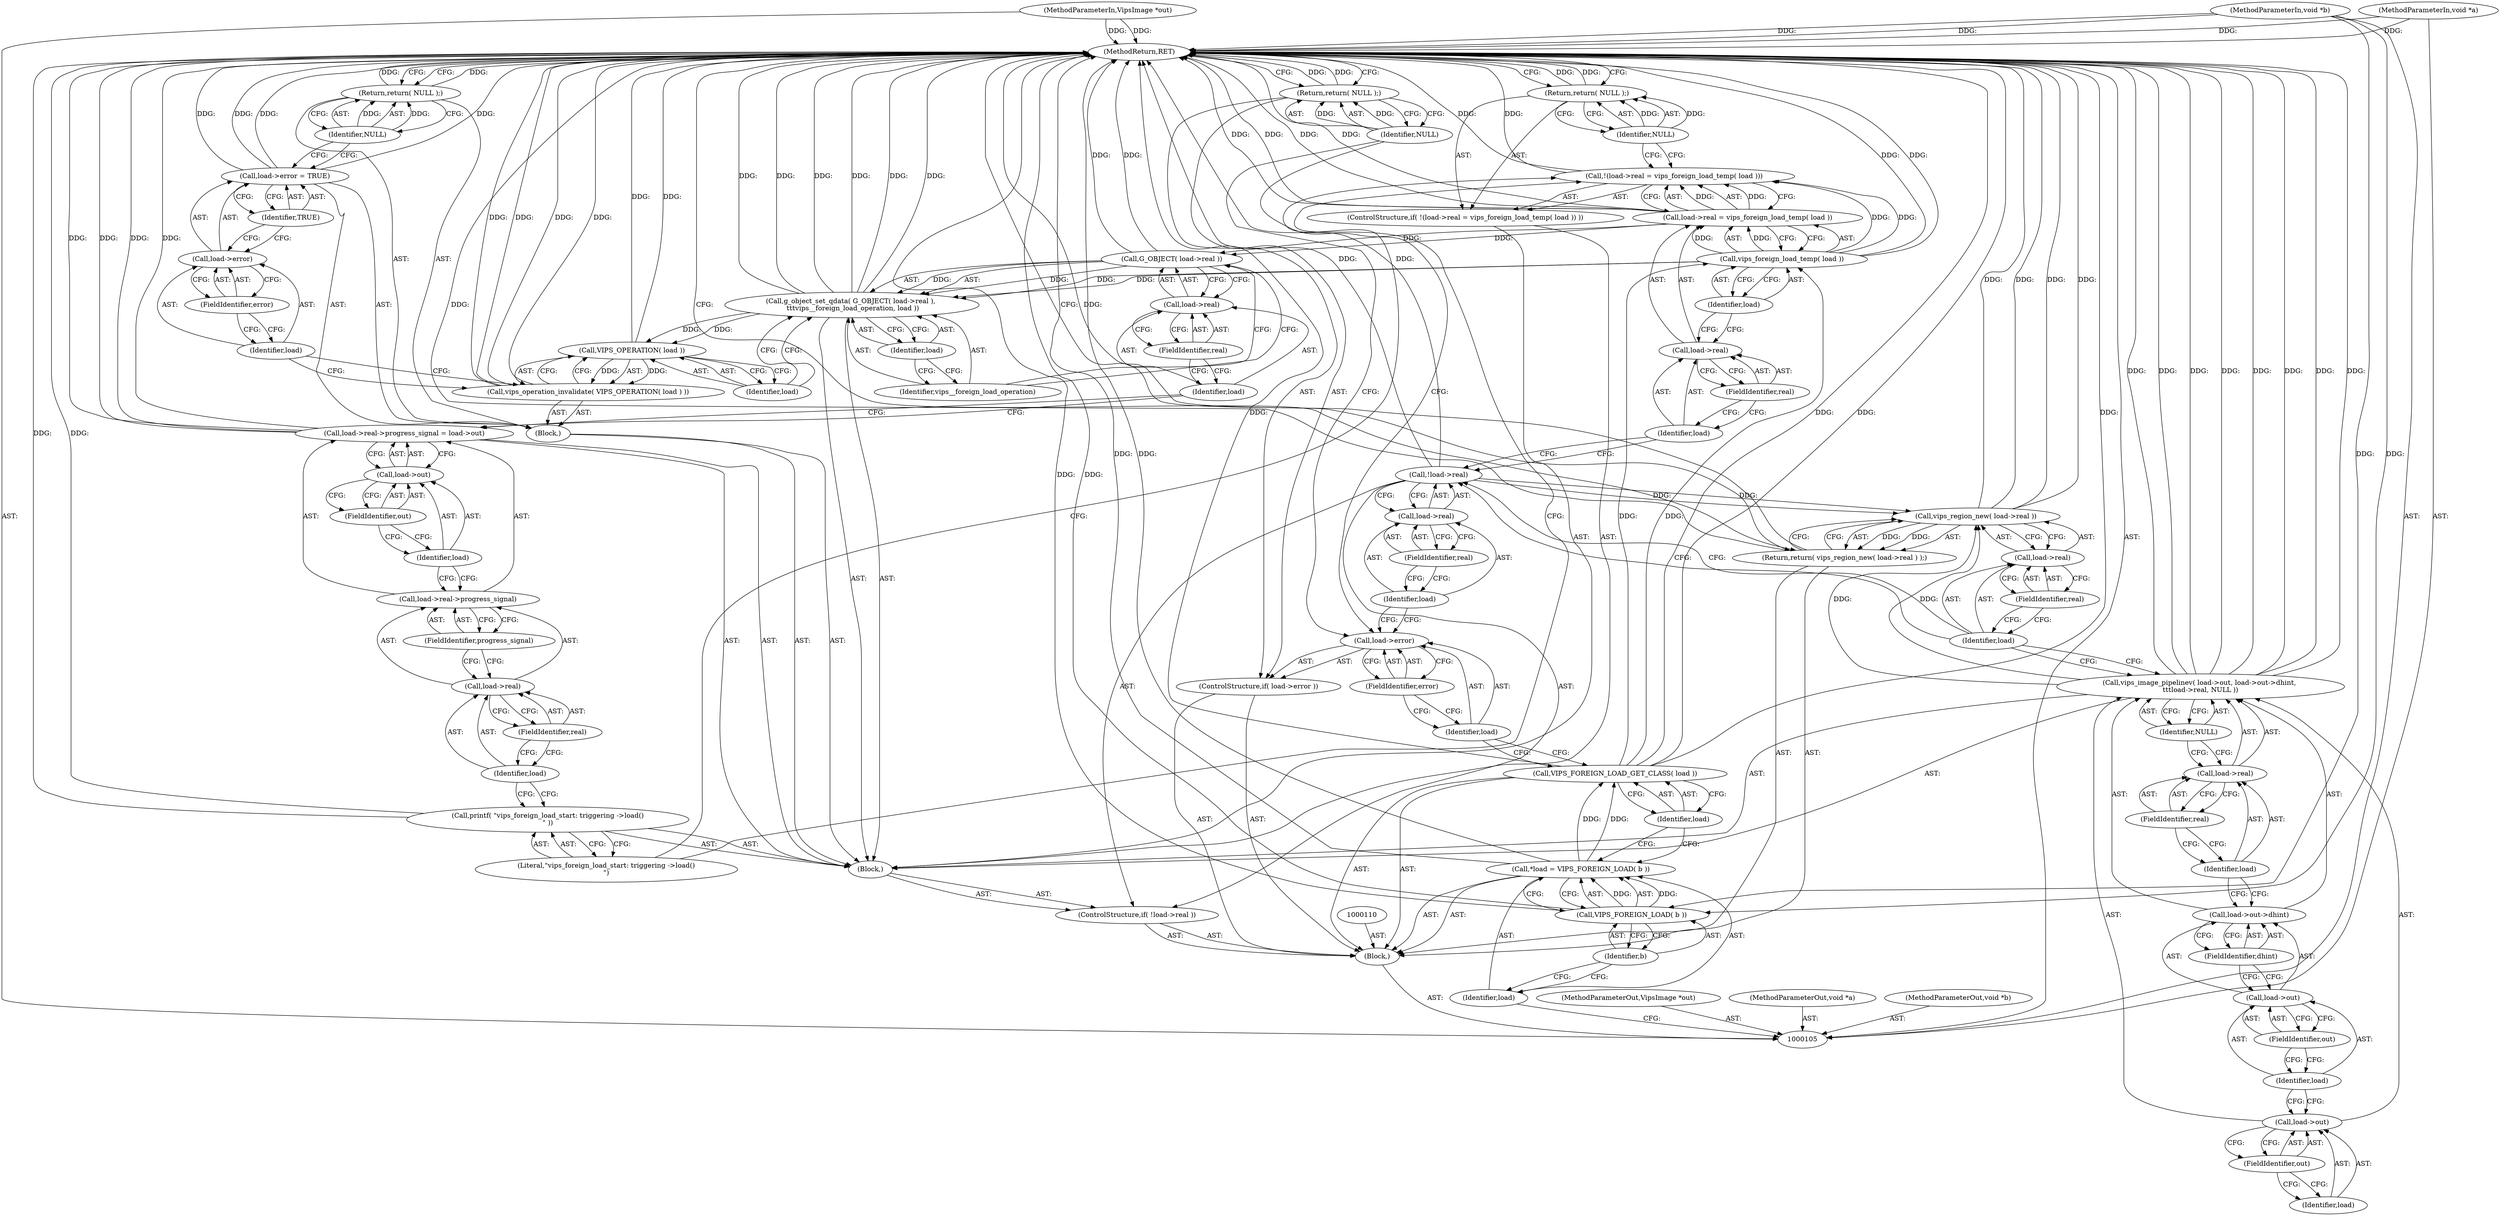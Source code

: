 digraph "0_libvips_20d840e6da15c1574b3ed998bc92f91d1e36c2a5" {
"1000186" [label="(MethodReturn,RET)"];
"1000106" [label="(MethodParameterIn,VipsImage *out)"];
"1000254" [label="(MethodParameterOut,VipsImage *out)"];
"1000107" [label="(MethodParameterIn,void *a)"];
"1000255" [label="(MethodParameterOut,void *a)"];
"1000108" [label="(MethodParameterIn,void *b)"];
"1000256" [label="(MethodParameterOut,void *b)"];
"1000127" [label="(FieldIdentifier,real)"];
"1000123" [label="(ControlStructure,if( !load->real ))"];
"1000128" [label="(Block,)"];
"1000124" [label="(Call,!load->real)"];
"1000125" [label="(Call,load->real)"];
"1000126" [label="(Identifier,load)"];
"1000134" [label="(FieldIdentifier,real)"];
"1000135" [label="(Call,vips_foreign_load_temp( load ))"];
"1000129" [label="(ControlStructure,if( !(load->real = vips_foreign_load_temp( load )) ))"];
"1000136" [label="(Identifier,load)"];
"1000130" [label="(Call,!(load->real = vips_foreign_load_temp( load )))"];
"1000131" [label="(Call,load->real = vips_foreign_load_temp( load ))"];
"1000132" [label="(Call,load->real)"];
"1000133" [label="(Identifier,load)"];
"1000138" [label="(Identifier,NULL)"];
"1000137" [label="(Return,return( NULL );)"];
"1000140" [label="(Literal,\"vips_foreign_load_start: triggering ->load()\n\")"];
"1000139" [label="(Call,printf( \"vips_foreign_load_start: triggering ->load()\n\" ))"];
"1000109" [label="(Block,)"];
"1000146" [label="(FieldIdentifier,progress_signal)"];
"1000141" [label="(Call,load->real->progress_signal = load->out)"];
"1000142" [label="(Call,load->real->progress_signal)"];
"1000143" [label="(Call,load->real)"];
"1000144" [label="(Identifier,load)"];
"1000147" [label="(Call,load->out)"];
"1000148" [label="(Identifier,load)"];
"1000149" [label="(FieldIdentifier,out)"];
"1000145" [label="(FieldIdentifier,real)"];
"1000111" [label="(Call,*load = VIPS_FOREIGN_LOAD( b ))"];
"1000112" [label="(Identifier,load)"];
"1000113" [label="(Call,VIPS_FOREIGN_LOAD( b ))"];
"1000114" [label="(Identifier,b)"];
"1000151" [label="(Call,G_OBJECT( load->real ))"];
"1000150" [label="(Call,g_object_set_qdata( G_OBJECT( load->real ), \n \t\t\tvips__foreign_load_operation, load ))"];
"1000152" [label="(Call,load->real)"];
"1000153" [label="(Identifier,load)"];
"1000154" [label="(FieldIdentifier,real)"];
"1000156" [label="(Identifier,load)"];
"1000155" [label="(Identifier,vips__foreign_load_operation)"];
"1000115" [label="(Call,VIPS_FOREIGN_LOAD_GET_CLASS( load ))"];
"1000116" [label="(Identifier,load)"];
"1000157" [label="(Block,)"];
"1000158" [label="(Call,vips_operation_invalidate( VIPS_OPERATION( load ) ))"];
"1000159" [label="(Call,VIPS_OPERATION( load ))"];
"1000160" [label="(Identifier,load)"];
"1000165" [label="(Identifier,TRUE)"];
"1000161" [label="(Call,load->error = TRUE)"];
"1000162" [label="(Call,load->error)"];
"1000163" [label="(Identifier,load)"];
"1000164" [label="(FieldIdentifier,error)"];
"1000167" [label="(Identifier,NULL)"];
"1000166" [label="(Return,return( NULL );)"];
"1000168" [label="(Call,vips_image_pipelinev( load->out, load->out->dhint, \n\t\t\tload->real, NULL ))"];
"1000169" [label="(Call,load->out)"];
"1000170" [label="(Identifier,load)"];
"1000171" [label="(FieldIdentifier,out)"];
"1000172" [label="(Call,load->out->dhint)"];
"1000173" [label="(Call,load->out)"];
"1000174" [label="(Identifier,load)"];
"1000175" [label="(FieldIdentifier,out)"];
"1000176" [label="(FieldIdentifier,dhint)"];
"1000180" [label="(Identifier,NULL)"];
"1000177" [label="(Call,load->real)"];
"1000178" [label="(Identifier,load)"];
"1000179" [label="(FieldIdentifier,real)"];
"1000181" [label="(Return,return( vips_region_new( load->real ) );)"];
"1000183" [label="(Call,load->real)"];
"1000184" [label="(Identifier,load)"];
"1000185" [label="(FieldIdentifier,real)"];
"1000182" [label="(Call,vips_region_new( load->real ))"];
"1000117" [label="(ControlStructure,if( load->error ))"];
"1000120" [label="(FieldIdentifier,error)"];
"1000118" [label="(Call,load->error)"];
"1000119" [label="(Identifier,load)"];
"1000122" [label="(Identifier,NULL)"];
"1000121" [label="(Return,return( NULL );)"];
"1000186" -> "1000105"  [label="AST: "];
"1000186" -> "1000121"  [label="CFG: "];
"1000186" -> "1000137"  [label="CFG: "];
"1000186" -> "1000166"  [label="CFG: "];
"1000186" -> "1000181"  [label="CFG: "];
"1000121" -> "1000186"  [label="DDG: "];
"1000181" -> "1000186"  [label="DDG: "];
"1000137" -> "1000186"  [label="DDG: "];
"1000108" -> "1000186"  [label="DDG: "];
"1000168" -> "1000186"  [label="DDG: "];
"1000168" -> "1000186"  [label="DDG: "];
"1000168" -> "1000186"  [label="DDG: "];
"1000168" -> "1000186"  [label="DDG: "];
"1000151" -> "1000186"  [label="DDG: "];
"1000135" -> "1000186"  [label="DDG: "];
"1000150" -> "1000186"  [label="DDG: "];
"1000150" -> "1000186"  [label="DDG: "];
"1000150" -> "1000186"  [label="DDG: "];
"1000161" -> "1000186"  [label="DDG: "];
"1000161" -> "1000186"  [label="DDG: "];
"1000106" -> "1000186"  [label="DDG: "];
"1000182" -> "1000186"  [label="DDG: "];
"1000182" -> "1000186"  [label="DDG: "];
"1000158" -> "1000186"  [label="DDG: "];
"1000158" -> "1000186"  [label="DDG: "];
"1000130" -> "1000186"  [label="DDG: "];
"1000141" -> "1000186"  [label="DDG: "];
"1000141" -> "1000186"  [label="DDG: "];
"1000107" -> "1000186"  [label="DDG: "];
"1000113" -> "1000186"  [label="DDG: "];
"1000159" -> "1000186"  [label="DDG: "];
"1000131" -> "1000186"  [label="DDG: "];
"1000131" -> "1000186"  [label="DDG: "];
"1000139" -> "1000186"  [label="DDG: "];
"1000115" -> "1000186"  [label="DDG: "];
"1000115" -> "1000186"  [label="DDG: "];
"1000111" -> "1000186"  [label="DDG: "];
"1000124" -> "1000186"  [label="DDG: "];
"1000166" -> "1000186"  [label="DDG: "];
"1000106" -> "1000105"  [label="AST: "];
"1000106" -> "1000186"  [label="DDG: "];
"1000254" -> "1000105"  [label="AST: "];
"1000107" -> "1000105"  [label="AST: "];
"1000107" -> "1000186"  [label="DDG: "];
"1000255" -> "1000105"  [label="AST: "];
"1000108" -> "1000105"  [label="AST: "];
"1000108" -> "1000186"  [label="DDG: "];
"1000108" -> "1000113"  [label="DDG: "];
"1000256" -> "1000105"  [label="AST: "];
"1000127" -> "1000125"  [label="AST: "];
"1000127" -> "1000126"  [label="CFG: "];
"1000125" -> "1000127"  [label="CFG: "];
"1000123" -> "1000109"  [label="AST: "];
"1000124" -> "1000123"  [label="AST: "];
"1000128" -> "1000123"  [label="AST: "];
"1000128" -> "1000123"  [label="AST: "];
"1000129" -> "1000128"  [label="AST: "];
"1000139" -> "1000128"  [label="AST: "];
"1000141" -> "1000128"  [label="AST: "];
"1000150" -> "1000128"  [label="AST: "];
"1000157" -> "1000128"  [label="AST: "];
"1000168" -> "1000128"  [label="AST: "];
"1000124" -> "1000123"  [label="AST: "];
"1000124" -> "1000125"  [label="CFG: "];
"1000125" -> "1000124"  [label="AST: "];
"1000133" -> "1000124"  [label="CFG: "];
"1000184" -> "1000124"  [label="CFG: "];
"1000124" -> "1000186"  [label="DDG: "];
"1000124" -> "1000182"  [label="DDG: "];
"1000125" -> "1000124"  [label="AST: "];
"1000125" -> "1000127"  [label="CFG: "];
"1000126" -> "1000125"  [label="AST: "];
"1000127" -> "1000125"  [label="AST: "];
"1000124" -> "1000125"  [label="CFG: "];
"1000126" -> "1000125"  [label="AST: "];
"1000126" -> "1000118"  [label="CFG: "];
"1000127" -> "1000126"  [label="CFG: "];
"1000134" -> "1000132"  [label="AST: "];
"1000134" -> "1000133"  [label="CFG: "];
"1000132" -> "1000134"  [label="CFG: "];
"1000135" -> "1000131"  [label="AST: "];
"1000135" -> "1000136"  [label="CFG: "];
"1000136" -> "1000135"  [label="AST: "];
"1000131" -> "1000135"  [label="CFG: "];
"1000135" -> "1000186"  [label="DDG: "];
"1000135" -> "1000130"  [label="DDG: "];
"1000135" -> "1000131"  [label="DDG: "];
"1000115" -> "1000135"  [label="DDG: "];
"1000135" -> "1000150"  [label="DDG: "];
"1000129" -> "1000128"  [label="AST: "];
"1000130" -> "1000129"  [label="AST: "];
"1000137" -> "1000129"  [label="AST: "];
"1000136" -> "1000135"  [label="AST: "];
"1000136" -> "1000132"  [label="CFG: "];
"1000135" -> "1000136"  [label="CFG: "];
"1000130" -> "1000129"  [label="AST: "];
"1000130" -> "1000131"  [label="CFG: "];
"1000131" -> "1000130"  [label="AST: "];
"1000138" -> "1000130"  [label="CFG: "];
"1000140" -> "1000130"  [label="CFG: "];
"1000130" -> "1000186"  [label="DDG: "];
"1000131" -> "1000130"  [label="DDG: "];
"1000135" -> "1000130"  [label="DDG: "];
"1000131" -> "1000130"  [label="AST: "];
"1000131" -> "1000135"  [label="CFG: "];
"1000132" -> "1000131"  [label="AST: "];
"1000135" -> "1000131"  [label="AST: "];
"1000130" -> "1000131"  [label="CFG: "];
"1000131" -> "1000186"  [label="DDG: "];
"1000131" -> "1000186"  [label="DDG: "];
"1000131" -> "1000130"  [label="DDG: "];
"1000135" -> "1000131"  [label="DDG: "];
"1000131" -> "1000151"  [label="DDG: "];
"1000132" -> "1000131"  [label="AST: "];
"1000132" -> "1000134"  [label="CFG: "];
"1000133" -> "1000132"  [label="AST: "];
"1000134" -> "1000132"  [label="AST: "];
"1000136" -> "1000132"  [label="CFG: "];
"1000133" -> "1000132"  [label="AST: "];
"1000133" -> "1000124"  [label="CFG: "];
"1000134" -> "1000133"  [label="CFG: "];
"1000138" -> "1000137"  [label="AST: "];
"1000138" -> "1000130"  [label="CFG: "];
"1000137" -> "1000138"  [label="CFG: "];
"1000138" -> "1000137"  [label="DDG: "];
"1000137" -> "1000129"  [label="AST: "];
"1000137" -> "1000138"  [label="CFG: "];
"1000138" -> "1000137"  [label="AST: "];
"1000186" -> "1000137"  [label="CFG: "];
"1000137" -> "1000186"  [label="DDG: "];
"1000138" -> "1000137"  [label="DDG: "];
"1000140" -> "1000139"  [label="AST: "];
"1000140" -> "1000130"  [label="CFG: "];
"1000139" -> "1000140"  [label="CFG: "];
"1000139" -> "1000128"  [label="AST: "];
"1000139" -> "1000140"  [label="CFG: "];
"1000140" -> "1000139"  [label="AST: "];
"1000144" -> "1000139"  [label="CFG: "];
"1000139" -> "1000186"  [label="DDG: "];
"1000109" -> "1000105"  [label="AST: "];
"1000110" -> "1000109"  [label="AST: "];
"1000111" -> "1000109"  [label="AST: "];
"1000115" -> "1000109"  [label="AST: "];
"1000117" -> "1000109"  [label="AST: "];
"1000123" -> "1000109"  [label="AST: "];
"1000181" -> "1000109"  [label="AST: "];
"1000146" -> "1000142"  [label="AST: "];
"1000146" -> "1000143"  [label="CFG: "];
"1000142" -> "1000146"  [label="CFG: "];
"1000141" -> "1000128"  [label="AST: "];
"1000141" -> "1000147"  [label="CFG: "];
"1000142" -> "1000141"  [label="AST: "];
"1000147" -> "1000141"  [label="AST: "];
"1000153" -> "1000141"  [label="CFG: "];
"1000141" -> "1000186"  [label="DDG: "];
"1000141" -> "1000186"  [label="DDG: "];
"1000142" -> "1000141"  [label="AST: "];
"1000142" -> "1000146"  [label="CFG: "];
"1000143" -> "1000142"  [label="AST: "];
"1000146" -> "1000142"  [label="AST: "];
"1000148" -> "1000142"  [label="CFG: "];
"1000143" -> "1000142"  [label="AST: "];
"1000143" -> "1000145"  [label="CFG: "];
"1000144" -> "1000143"  [label="AST: "];
"1000145" -> "1000143"  [label="AST: "];
"1000146" -> "1000143"  [label="CFG: "];
"1000144" -> "1000143"  [label="AST: "];
"1000144" -> "1000139"  [label="CFG: "];
"1000145" -> "1000144"  [label="CFG: "];
"1000147" -> "1000141"  [label="AST: "];
"1000147" -> "1000149"  [label="CFG: "];
"1000148" -> "1000147"  [label="AST: "];
"1000149" -> "1000147"  [label="AST: "];
"1000141" -> "1000147"  [label="CFG: "];
"1000148" -> "1000147"  [label="AST: "];
"1000148" -> "1000142"  [label="CFG: "];
"1000149" -> "1000148"  [label="CFG: "];
"1000149" -> "1000147"  [label="AST: "];
"1000149" -> "1000148"  [label="CFG: "];
"1000147" -> "1000149"  [label="CFG: "];
"1000145" -> "1000143"  [label="AST: "];
"1000145" -> "1000144"  [label="CFG: "];
"1000143" -> "1000145"  [label="CFG: "];
"1000111" -> "1000109"  [label="AST: "];
"1000111" -> "1000113"  [label="CFG: "];
"1000112" -> "1000111"  [label="AST: "];
"1000113" -> "1000111"  [label="AST: "];
"1000116" -> "1000111"  [label="CFG: "];
"1000111" -> "1000186"  [label="DDG: "];
"1000113" -> "1000111"  [label="DDG: "];
"1000111" -> "1000115"  [label="DDG: "];
"1000112" -> "1000111"  [label="AST: "];
"1000112" -> "1000105"  [label="CFG: "];
"1000114" -> "1000112"  [label="CFG: "];
"1000113" -> "1000111"  [label="AST: "];
"1000113" -> "1000114"  [label="CFG: "];
"1000114" -> "1000113"  [label="AST: "];
"1000111" -> "1000113"  [label="CFG: "];
"1000113" -> "1000186"  [label="DDG: "];
"1000113" -> "1000111"  [label="DDG: "];
"1000108" -> "1000113"  [label="DDG: "];
"1000114" -> "1000113"  [label="AST: "];
"1000114" -> "1000112"  [label="CFG: "];
"1000113" -> "1000114"  [label="CFG: "];
"1000151" -> "1000150"  [label="AST: "];
"1000151" -> "1000152"  [label="CFG: "];
"1000152" -> "1000151"  [label="AST: "];
"1000155" -> "1000151"  [label="CFG: "];
"1000151" -> "1000186"  [label="DDG: "];
"1000151" -> "1000150"  [label="DDG: "];
"1000131" -> "1000151"  [label="DDG: "];
"1000150" -> "1000128"  [label="AST: "];
"1000150" -> "1000156"  [label="CFG: "];
"1000151" -> "1000150"  [label="AST: "];
"1000155" -> "1000150"  [label="AST: "];
"1000156" -> "1000150"  [label="AST: "];
"1000160" -> "1000150"  [label="CFG: "];
"1000150" -> "1000186"  [label="DDG: "];
"1000150" -> "1000186"  [label="DDG: "];
"1000150" -> "1000186"  [label="DDG: "];
"1000151" -> "1000150"  [label="DDG: "];
"1000135" -> "1000150"  [label="DDG: "];
"1000150" -> "1000159"  [label="DDG: "];
"1000152" -> "1000151"  [label="AST: "];
"1000152" -> "1000154"  [label="CFG: "];
"1000153" -> "1000152"  [label="AST: "];
"1000154" -> "1000152"  [label="AST: "];
"1000151" -> "1000152"  [label="CFG: "];
"1000153" -> "1000152"  [label="AST: "];
"1000153" -> "1000141"  [label="CFG: "];
"1000154" -> "1000153"  [label="CFG: "];
"1000154" -> "1000152"  [label="AST: "];
"1000154" -> "1000153"  [label="CFG: "];
"1000152" -> "1000154"  [label="CFG: "];
"1000156" -> "1000150"  [label="AST: "];
"1000156" -> "1000155"  [label="CFG: "];
"1000150" -> "1000156"  [label="CFG: "];
"1000155" -> "1000150"  [label="AST: "];
"1000155" -> "1000151"  [label="CFG: "];
"1000156" -> "1000155"  [label="CFG: "];
"1000115" -> "1000109"  [label="AST: "];
"1000115" -> "1000116"  [label="CFG: "];
"1000116" -> "1000115"  [label="AST: "];
"1000119" -> "1000115"  [label="CFG: "];
"1000115" -> "1000186"  [label="DDG: "];
"1000115" -> "1000186"  [label="DDG: "];
"1000111" -> "1000115"  [label="DDG: "];
"1000115" -> "1000135"  [label="DDG: "];
"1000116" -> "1000115"  [label="AST: "];
"1000116" -> "1000111"  [label="CFG: "];
"1000115" -> "1000116"  [label="CFG: "];
"1000157" -> "1000128"  [label="AST: "];
"1000158" -> "1000157"  [label="AST: "];
"1000161" -> "1000157"  [label="AST: "];
"1000166" -> "1000157"  [label="AST: "];
"1000158" -> "1000157"  [label="AST: "];
"1000158" -> "1000159"  [label="CFG: "];
"1000159" -> "1000158"  [label="AST: "];
"1000163" -> "1000158"  [label="CFG: "];
"1000158" -> "1000186"  [label="DDG: "];
"1000158" -> "1000186"  [label="DDG: "];
"1000159" -> "1000158"  [label="DDG: "];
"1000159" -> "1000158"  [label="AST: "];
"1000159" -> "1000160"  [label="CFG: "];
"1000160" -> "1000159"  [label="AST: "];
"1000158" -> "1000159"  [label="CFG: "];
"1000159" -> "1000186"  [label="DDG: "];
"1000159" -> "1000158"  [label="DDG: "];
"1000150" -> "1000159"  [label="DDG: "];
"1000160" -> "1000159"  [label="AST: "];
"1000160" -> "1000150"  [label="CFG: "];
"1000159" -> "1000160"  [label="CFG: "];
"1000165" -> "1000161"  [label="AST: "];
"1000165" -> "1000162"  [label="CFG: "];
"1000161" -> "1000165"  [label="CFG: "];
"1000161" -> "1000157"  [label="AST: "];
"1000161" -> "1000165"  [label="CFG: "];
"1000162" -> "1000161"  [label="AST: "];
"1000165" -> "1000161"  [label="AST: "];
"1000167" -> "1000161"  [label="CFG: "];
"1000161" -> "1000186"  [label="DDG: "];
"1000161" -> "1000186"  [label="DDG: "];
"1000162" -> "1000161"  [label="AST: "];
"1000162" -> "1000164"  [label="CFG: "];
"1000163" -> "1000162"  [label="AST: "];
"1000164" -> "1000162"  [label="AST: "];
"1000165" -> "1000162"  [label="CFG: "];
"1000163" -> "1000162"  [label="AST: "];
"1000163" -> "1000158"  [label="CFG: "];
"1000164" -> "1000163"  [label="CFG: "];
"1000164" -> "1000162"  [label="AST: "];
"1000164" -> "1000163"  [label="CFG: "];
"1000162" -> "1000164"  [label="CFG: "];
"1000167" -> "1000166"  [label="AST: "];
"1000167" -> "1000161"  [label="CFG: "];
"1000166" -> "1000167"  [label="CFG: "];
"1000167" -> "1000166"  [label="DDG: "];
"1000166" -> "1000157"  [label="AST: "];
"1000166" -> "1000167"  [label="CFG: "];
"1000167" -> "1000166"  [label="AST: "];
"1000186" -> "1000166"  [label="CFG: "];
"1000166" -> "1000186"  [label="DDG: "];
"1000167" -> "1000166"  [label="DDG: "];
"1000168" -> "1000128"  [label="AST: "];
"1000168" -> "1000180"  [label="CFG: "];
"1000169" -> "1000168"  [label="AST: "];
"1000172" -> "1000168"  [label="AST: "];
"1000177" -> "1000168"  [label="AST: "];
"1000180" -> "1000168"  [label="AST: "];
"1000184" -> "1000168"  [label="CFG: "];
"1000168" -> "1000186"  [label="DDG: "];
"1000168" -> "1000186"  [label="DDG: "];
"1000168" -> "1000186"  [label="DDG: "];
"1000168" -> "1000186"  [label="DDG: "];
"1000168" -> "1000182"  [label="DDG: "];
"1000169" -> "1000168"  [label="AST: "];
"1000169" -> "1000171"  [label="CFG: "];
"1000170" -> "1000169"  [label="AST: "];
"1000171" -> "1000169"  [label="AST: "];
"1000174" -> "1000169"  [label="CFG: "];
"1000170" -> "1000169"  [label="AST: "];
"1000171" -> "1000170"  [label="CFG: "];
"1000171" -> "1000169"  [label="AST: "];
"1000171" -> "1000170"  [label="CFG: "];
"1000169" -> "1000171"  [label="CFG: "];
"1000172" -> "1000168"  [label="AST: "];
"1000172" -> "1000176"  [label="CFG: "];
"1000173" -> "1000172"  [label="AST: "];
"1000176" -> "1000172"  [label="AST: "];
"1000178" -> "1000172"  [label="CFG: "];
"1000173" -> "1000172"  [label="AST: "];
"1000173" -> "1000175"  [label="CFG: "];
"1000174" -> "1000173"  [label="AST: "];
"1000175" -> "1000173"  [label="AST: "];
"1000176" -> "1000173"  [label="CFG: "];
"1000174" -> "1000173"  [label="AST: "];
"1000174" -> "1000169"  [label="CFG: "];
"1000175" -> "1000174"  [label="CFG: "];
"1000175" -> "1000173"  [label="AST: "];
"1000175" -> "1000174"  [label="CFG: "];
"1000173" -> "1000175"  [label="CFG: "];
"1000176" -> "1000172"  [label="AST: "];
"1000176" -> "1000173"  [label="CFG: "];
"1000172" -> "1000176"  [label="CFG: "];
"1000180" -> "1000168"  [label="AST: "];
"1000180" -> "1000177"  [label="CFG: "];
"1000168" -> "1000180"  [label="CFG: "];
"1000177" -> "1000168"  [label="AST: "];
"1000177" -> "1000179"  [label="CFG: "];
"1000178" -> "1000177"  [label="AST: "];
"1000179" -> "1000177"  [label="AST: "];
"1000180" -> "1000177"  [label="CFG: "];
"1000178" -> "1000177"  [label="AST: "];
"1000178" -> "1000172"  [label="CFG: "];
"1000179" -> "1000178"  [label="CFG: "];
"1000179" -> "1000177"  [label="AST: "];
"1000179" -> "1000178"  [label="CFG: "];
"1000177" -> "1000179"  [label="CFG: "];
"1000181" -> "1000109"  [label="AST: "];
"1000181" -> "1000182"  [label="CFG: "];
"1000182" -> "1000181"  [label="AST: "];
"1000186" -> "1000181"  [label="CFG: "];
"1000181" -> "1000186"  [label="DDG: "];
"1000182" -> "1000181"  [label="DDG: "];
"1000183" -> "1000182"  [label="AST: "];
"1000183" -> "1000185"  [label="CFG: "];
"1000184" -> "1000183"  [label="AST: "];
"1000185" -> "1000183"  [label="AST: "];
"1000182" -> "1000183"  [label="CFG: "];
"1000184" -> "1000183"  [label="AST: "];
"1000184" -> "1000168"  [label="CFG: "];
"1000184" -> "1000124"  [label="CFG: "];
"1000185" -> "1000184"  [label="CFG: "];
"1000185" -> "1000183"  [label="AST: "];
"1000185" -> "1000184"  [label="CFG: "];
"1000183" -> "1000185"  [label="CFG: "];
"1000182" -> "1000181"  [label="AST: "];
"1000182" -> "1000183"  [label="CFG: "];
"1000183" -> "1000182"  [label="AST: "];
"1000181" -> "1000182"  [label="CFG: "];
"1000182" -> "1000186"  [label="DDG: "];
"1000182" -> "1000186"  [label="DDG: "];
"1000182" -> "1000181"  [label="DDG: "];
"1000124" -> "1000182"  [label="DDG: "];
"1000168" -> "1000182"  [label="DDG: "];
"1000117" -> "1000109"  [label="AST: "];
"1000118" -> "1000117"  [label="AST: "];
"1000121" -> "1000117"  [label="AST: "];
"1000120" -> "1000118"  [label="AST: "];
"1000120" -> "1000119"  [label="CFG: "];
"1000118" -> "1000120"  [label="CFG: "];
"1000118" -> "1000117"  [label="AST: "];
"1000118" -> "1000120"  [label="CFG: "];
"1000119" -> "1000118"  [label="AST: "];
"1000120" -> "1000118"  [label="AST: "];
"1000122" -> "1000118"  [label="CFG: "];
"1000126" -> "1000118"  [label="CFG: "];
"1000119" -> "1000118"  [label="AST: "];
"1000119" -> "1000115"  [label="CFG: "];
"1000120" -> "1000119"  [label="CFG: "];
"1000122" -> "1000121"  [label="AST: "];
"1000122" -> "1000118"  [label="CFG: "];
"1000121" -> "1000122"  [label="CFG: "];
"1000122" -> "1000121"  [label="DDG: "];
"1000121" -> "1000117"  [label="AST: "];
"1000121" -> "1000122"  [label="CFG: "];
"1000122" -> "1000121"  [label="AST: "];
"1000186" -> "1000121"  [label="CFG: "];
"1000121" -> "1000186"  [label="DDG: "];
"1000122" -> "1000121"  [label="DDG: "];
}
